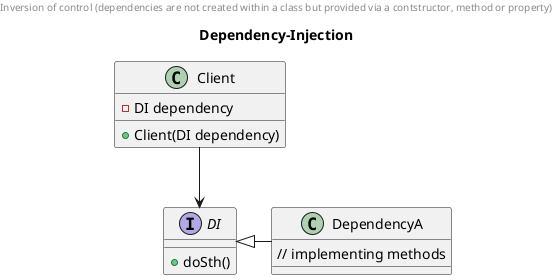 @startuml
title Dependency-Injection

header Inversion of control (dependencies are not created within a class but provided via a contstructor, method or property)

interface DI{
+ doSth()
}

class DependencyA{
// implementing methods
}

class Client {
- DI dependency
+ Client(DI dependency)
}

DI <|- DependencyA

Client --> DI




@enduml